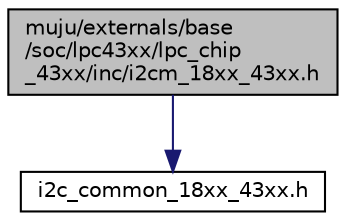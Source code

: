 digraph "muju/externals/base/soc/lpc43xx/lpc_chip_43xx/inc/i2cm_18xx_43xx.h"
{
  edge [fontname="Helvetica",fontsize="10",labelfontname="Helvetica",labelfontsize="10"];
  node [fontname="Helvetica",fontsize="10",shape=record];
  Node0 [label="muju/externals/base\l/soc/lpc43xx/lpc_chip\l_43xx/inc/i2cm_18xx_43xx.h",height=0.2,width=0.4,color="black", fillcolor="grey75", style="filled", fontcolor="black"];
  Node0 -> Node1 [color="midnightblue",fontsize="10",style="solid",fontname="Helvetica"];
  Node1 [label="i2c_common_18xx_43xx.h",height=0.2,width=0.4,color="black", fillcolor="white", style="filled",URL="$i2c__common__18xx__43xx_8h.html"];
}
